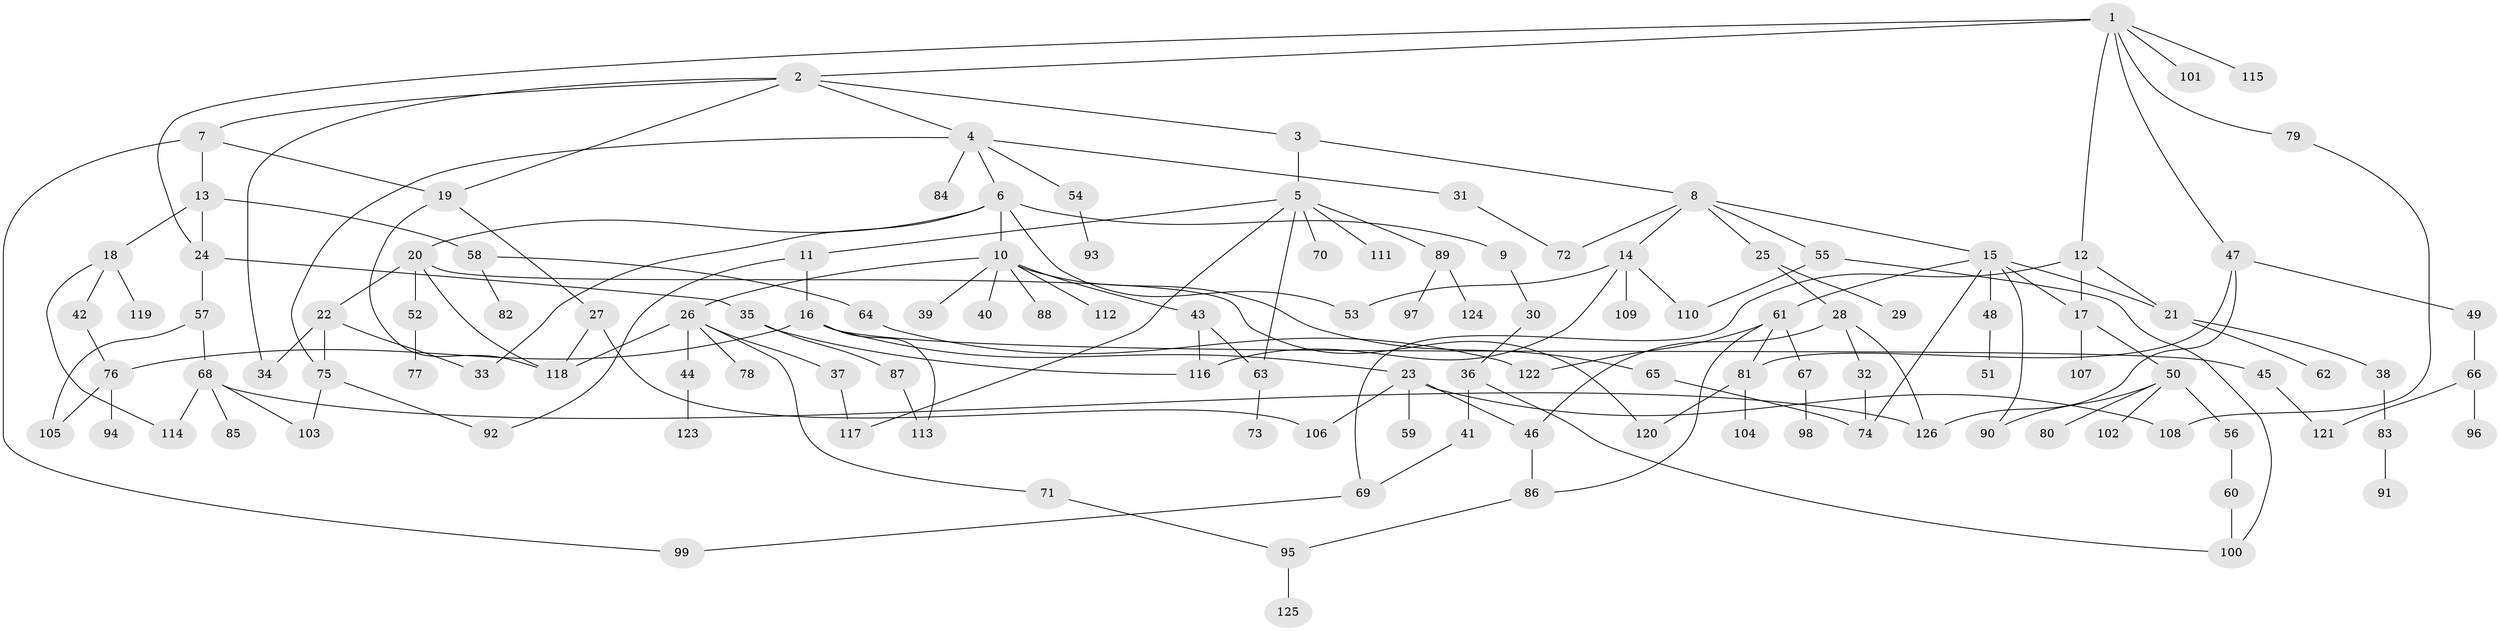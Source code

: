 // coarse degree distribution, {9: 0.011235955056179775, 6: 0.06741573033707865, 8: 0.011235955056179775, 3: 0.11235955056179775, 11: 0.011235955056179775, 2: 0.29213483146067415, 12: 0.011235955056179775, 4: 0.14606741573033707, 5: 0.02247191011235955, 7: 0.011235955056179775, 1: 0.30337078651685395}
// Generated by graph-tools (version 1.1) at 2025/23/03/03/25 07:23:32]
// undirected, 126 vertices, 166 edges
graph export_dot {
graph [start="1"]
  node [color=gray90,style=filled];
  1;
  2;
  3;
  4;
  5;
  6;
  7;
  8;
  9;
  10;
  11;
  12;
  13;
  14;
  15;
  16;
  17;
  18;
  19;
  20;
  21;
  22;
  23;
  24;
  25;
  26;
  27;
  28;
  29;
  30;
  31;
  32;
  33;
  34;
  35;
  36;
  37;
  38;
  39;
  40;
  41;
  42;
  43;
  44;
  45;
  46;
  47;
  48;
  49;
  50;
  51;
  52;
  53;
  54;
  55;
  56;
  57;
  58;
  59;
  60;
  61;
  62;
  63;
  64;
  65;
  66;
  67;
  68;
  69;
  70;
  71;
  72;
  73;
  74;
  75;
  76;
  77;
  78;
  79;
  80;
  81;
  82;
  83;
  84;
  85;
  86;
  87;
  88;
  89;
  90;
  91;
  92;
  93;
  94;
  95;
  96;
  97;
  98;
  99;
  100;
  101;
  102;
  103;
  104;
  105;
  106;
  107;
  108;
  109;
  110;
  111;
  112;
  113;
  114;
  115;
  116;
  117;
  118;
  119;
  120;
  121;
  122;
  123;
  124;
  125;
  126;
  1 -- 2;
  1 -- 12;
  1 -- 24;
  1 -- 47;
  1 -- 79;
  1 -- 101;
  1 -- 115;
  2 -- 3;
  2 -- 4;
  2 -- 7;
  2 -- 19;
  2 -- 34;
  3 -- 5;
  3 -- 8;
  4 -- 6;
  4 -- 31;
  4 -- 54;
  4 -- 75;
  4 -- 84;
  5 -- 11;
  5 -- 70;
  5 -- 89;
  5 -- 111;
  5 -- 117;
  5 -- 63;
  6 -- 9;
  6 -- 10;
  6 -- 20;
  6 -- 33;
  6 -- 53;
  7 -- 13;
  7 -- 19;
  7 -- 99;
  8 -- 14;
  8 -- 15;
  8 -- 25;
  8 -- 55;
  8 -- 72;
  9 -- 30;
  10 -- 26;
  10 -- 39;
  10 -- 40;
  10 -- 43;
  10 -- 65;
  10 -- 88;
  10 -- 112;
  11 -- 16;
  11 -- 92;
  12 -- 17;
  12 -- 69;
  12 -- 21;
  13 -- 18;
  13 -- 58;
  13 -- 24;
  14 -- 53;
  14 -- 109;
  14 -- 110;
  14 -- 116;
  15 -- 17;
  15 -- 21;
  15 -- 48;
  15 -- 61;
  15 -- 90;
  15 -- 74;
  16 -- 23;
  16 -- 45;
  16 -- 76;
  16 -- 113;
  17 -- 50;
  17 -- 107;
  18 -- 42;
  18 -- 114;
  18 -- 119;
  19 -- 27;
  19 -- 118;
  20 -- 22;
  20 -- 52;
  20 -- 120;
  20 -- 118;
  21 -- 38;
  21 -- 62;
  22 -- 33;
  22 -- 75;
  22 -- 34;
  23 -- 46;
  23 -- 59;
  23 -- 106;
  23 -- 108;
  24 -- 35;
  24 -- 57;
  25 -- 28;
  25 -- 29;
  26 -- 37;
  26 -- 44;
  26 -- 71;
  26 -- 78;
  26 -- 118;
  27 -- 106;
  27 -- 118;
  28 -- 32;
  28 -- 46;
  28 -- 126;
  30 -- 36;
  31 -- 72;
  32 -- 74;
  35 -- 87;
  35 -- 116;
  36 -- 41;
  36 -- 100;
  37 -- 117;
  38 -- 83;
  41 -- 69;
  42 -- 76;
  43 -- 63;
  43 -- 116;
  44 -- 123;
  45 -- 121;
  46 -- 86;
  47 -- 49;
  47 -- 126;
  47 -- 81;
  48 -- 51;
  49 -- 66;
  50 -- 56;
  50 -- 80;
  50 -- 90;
  50 -- 102;
  52 -- 77;
  54 -- 93;
  55 -- 110;
  55 -- 100;
  56 -- 60;
  57 -- 68;
  57 -- 105;
  58 -- 64;
  58 -- 82;
  60 -- 100;
  61 -- 67;
  61 -- 81;
  61 -- 122;
  61 -- 86;
  63 -- 73;
  64 -- 122;
  65 -- 74;
  66 -- 96;
  66 -- 121;
  67 -- 98;
  68 -- 85;
  68 -- 103;
  68 -- 114;
  68 -- 126;
  69 -- 99;
  71 -- 95;
  75 -- 92;
  75 -- 103;
  76 -- 94;
  76 -- 105;
  79 -- 108;
  81 -- 104;
  81 -- 120;
  83 -- 91;
  86 -- 95;
  87 -- 113;
  89 -- 97;
  89 -- 124;
  95 -- 125;
}
